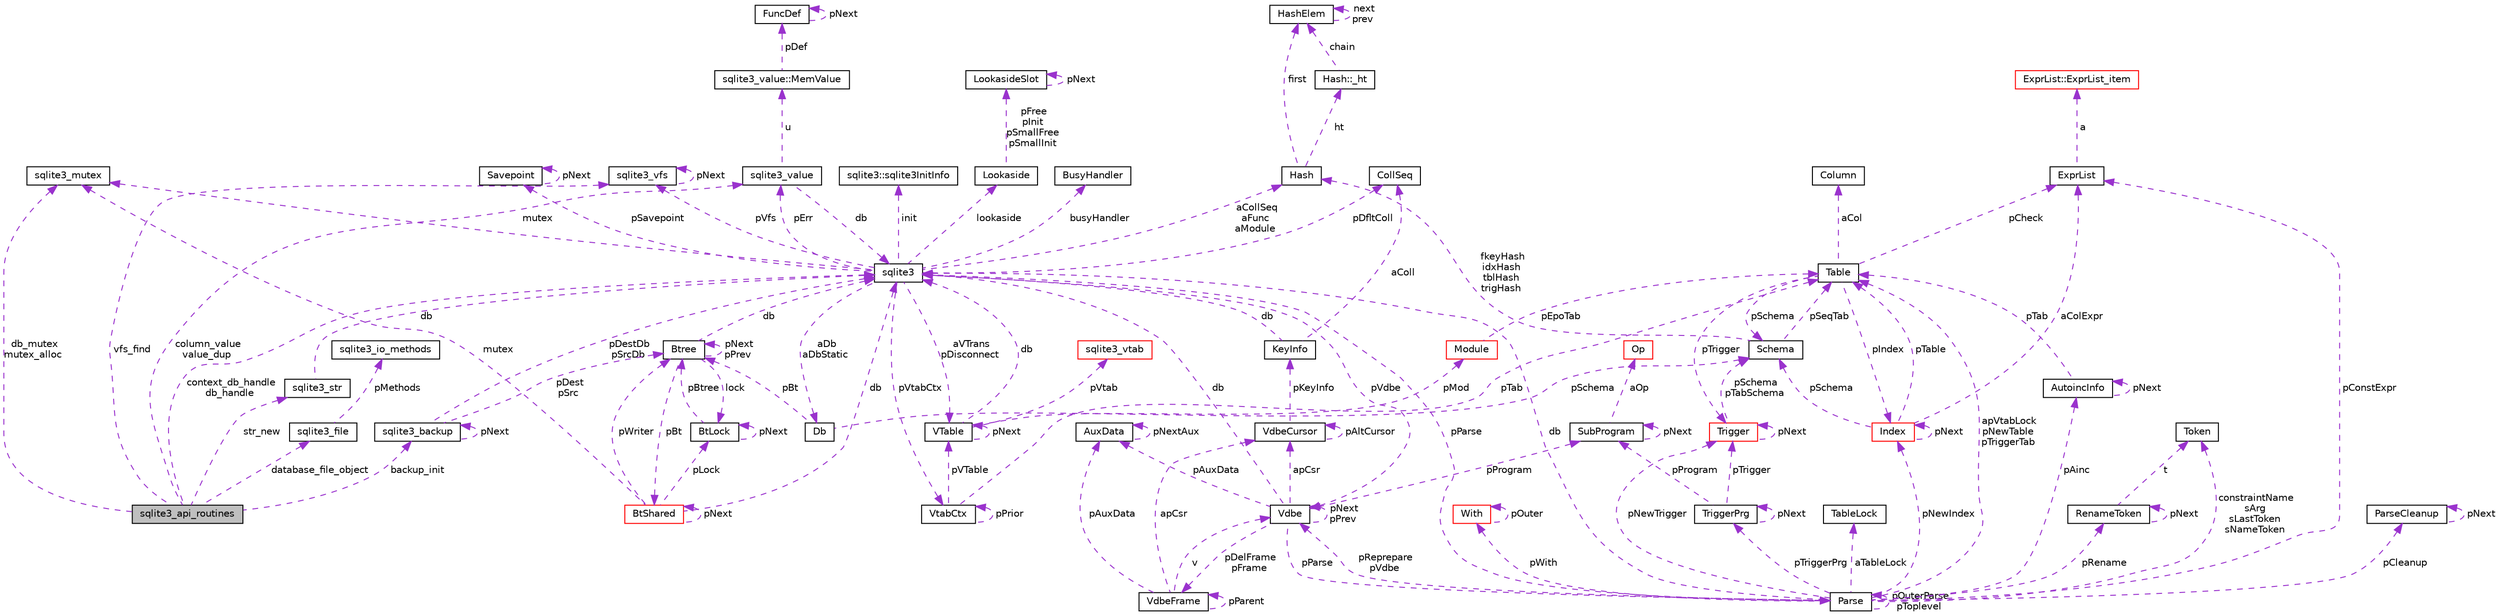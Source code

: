 digraph "sqlite3_api_routines"
{
 // LATEX_PDF_SIZE
  edge [fontname="Helvetica",fontsize="10",labelfontname="Helvetica",labelfontsize="10"];
  node [fontname="Helvetica",fontsize="10",shape=record];
  Node1 [label="sqlite3_api_routines",height=0.2,width=0.4,color="black", fillcolor="grey75", style="filled", fontcolor="black",tooltip=" "];
  Node2 -> Node1 [dir="back",color="darkorchid3",fontsize="10",style="dashed",label=" column_value\nvalue_dup" ,fontname="Helvetica"];
  Node2 [label="sqlite3_value",height=0.2,width=0.4,color="black", fillcolor="white", style="filled",URL="$d0/d9c/structsqlite3__value.html",tooltip=" "];
  Node3 -> Node2 [dir="back",color="darkorchid3",fontsize="10",style="dashed",label=" u" ,fontname="Helvetica"];
  Node3 [label="sqlite3_value::MemValue",height=0.2,width=0.4,color="black", fillcolor="white", style="filled",URL="$d0/d9c/structsqlite3__value.html#d5/da9/unionsqlite3__value_1_1MemValue",tooltip=" "];
  Node4 -> Node3 [dir="back",color="darkorchid3",fontsize="10",style="dashed",label=" pDef" ,fontname="Helvetica"];
  Node4 [label="FuncDef",height=0.2,width=0.4,color="black", fillcolor="white", style="filled",URL="$d1/d3a/structFuncDef.html",tooltip=" "];
  Node4 -> Node4 [dir="back",color="darkorchid3",fontsize="10",style="dashed",label=" pNext" ,fontname="Helvetica"];
  Node5 -> Node2 [dir="back",color="darkorchid3",fontsize="10",style="dashed",label=" db" ,fontname="Helvetica"];
  Node5 [label="sqlite3",height=0.2,width=0.4,color="black", fillcolor="white", style="filled",URL="$d9/dcd/structsqlite3.html",tooltip=" "];
  Node6 -> Node5 [dir="back",color="darkorchid3",fontsize="10",style="dashed",label=" pVfs" ,fontname="Helvetica"];
  Node6 [label="sqlite3_vfs",height=0.2,width=0.4,color="black", fillcolor="white", style="filled",URL="$d3/d36/structsqlite3__vfs.html",tooltip=" "];
  Node6 -> Node6 [dir="back",color="darkorchid3",fontsize="10",style="dashed",label=" pNext" ,fontname="Helvetica"];
  Node7 -> Node5 [dir="back",color="darkorchid3",fontsize="10",style="dashed",label=" pVdbe" ,fontname="Helvetica"];
  Node7 [label="Vdbe",height=0.2,width=0.4,color="black", fillcolor="white", style="filled",URL="$db/d1b/sqlite3_8c.html#de/d53/structVdbe",tooltip=" "];
  Node5 -> Node7 [dir="back",color="darkorchid3",fontsize="10",style="dashed",label=" db" ,fontname="Helvetica"];
  Node7 -> Node7 [dir="back",color="darkorchid3",fontsize="10",style="dashed",label=" pNext\npPrev" ,fontname="Helvetica"];
  Node8 -> Node7 [dir="back",color="darkorchid3",fontsize="10",style="dashed",label=" pParse" ,fontname="Helvetica"];
  Node8 [label="Parse",height=0.2,width=0.4,color="black", fillcolor="white", style="filled",URL="$db/d1b/sqlite3_8c.html#db/dbb/structParse",tooltip=" "];
  Node5 -> Node8 [dir="back",color="darkorchid3",fontsize="10",style="dashed",label=" db" ,fontname="Helvetica"];
  Node7 -> Node8 [dir="back",color="darkorchid3",fontsize="10",style="dashed",label=" pReprepare\npVdbe" ,fontname="Helvetica"];
  Node9 -> Node8 [dir="back",color="darkorchid3",fontsize="10",style="dashed",label=" pConstExpr" ,fontname="Helvetica"];
  Node9 [label="ExprList",height=0.2,width=0.4,color="black", fillcolor="white", style="filled",URL="$db/d1b/sqlite3_8c.html#d5/d5c/structExprList",tooltip=" "];
  Node10 -> Node9 [dir="back",color="darkorchid3",fontsize="10",style="dashed",label=" a" ,fontname="Helvetica"];
  Node10 [label="ExprList::ExprList_item",height=0.2,width=0.4,color="red", fillcolor="white", style="filled",URL="$db/d1b/sqlite3_8c.html#d8/dae/structExprList_1_1ExprList__item",tooltip=" "];
  Node34 -> Node8 [dir="back",color="darkorchid3",fontsize="10",style="dashed",label=" constraintName\nsArg\nsLastToken\nsNameToken" ,fontname="Helvetica"];
  Node34 [label="Token",height=0.2,width=0.4,color="black", fillcolor="white", style="filled",URL="$db/d1b/sqlite3_8c.html#df/dcd/structToken",tooltip=" "];
  Node35 -> Node8 [dir="back",color="darkorchid3",fontsize="10",style="dashed",label=" aTableLock" ,fontname="Helvetica"];
  Node35 [label="TableLock",height=0.2,width=0.4,color="black", fillcolor="white", style="filled",URL="$db/d1b/sqlite3_8c.html#d1/d79/structTableLock",tooltip=" "];
  Node36 -> Node8 [dir="back",color="darkorchid3",fontsize="10",style="dashed",label=" pAinc" ,fontname="Helvetica"];
  Node36 [label="AutoincInfo",height=0.2,width=0.4,color="black", fillcolor="white", style="filled",URL="$db/d1b/sqlite3_8c.html#db/d7b/structAutoincInfo",tooltip=" "];
  Node36 -> Node36 [dir="back",color="darkorchid3",fontsize="10",style="dashed",label=" pNext" ,fontname="Helvetica"];
  Node14 -> Node36 [dir="back",color="darkorchid3",fontsize="10",style="dashed",label=" pTab" ,fontname="Helvetica"];
  Node14 [label="Table",height=0.2,width=0.4,color="black", fillcolor="white", style="filled",URL="$db/d1b/sqlite3_8c.html#dc/dcb/structTable",tooltip=" "];
  Node15 -> Node14 [dir="back",color="darkorchid3",fontsize="10",style="dashed",label=" aCol" ,fontname="Helvetica"];
  Node15 [label="Column",height=0.2,width=0.4,color="black", fillcolor="white", style="filled",URL="$db/d1b/sqlite3_8c.html#dc/dc1/structColumn",tooltip=" "];
  Node16 -> Node14 [dir="back",color="darkorchid3",fontsize="10",style="dashed",label=" pIndex" ,fontname="Helvetica"];
  Node16 [label="Index",height=0.2,width=0.4,color="red", fillcolor="white", style="filled",URL="$db/d1b/sqlite3_8c.html#df/d86/structIndex",tooltip=" "];
  Node14 -> Node16 [dir="back",color="darkorchid3",fontsize="10",style="dashed",label=" pTable" ,fontname="Helvetica"];
  Node16 -> Node16 [dir="back",color="darkorchid3",fontsize="10",style="dashed",label=" pNext" ,fontname="Helvetica"];
  Node17 -> Node16 [dir="back",color="darkorchid3",fontsize="10",style="dashed",label=" pSchema" ,fontname="Helvetica"];
  Node17 [label="Schema",height=0.2,width=0.4,color="black", fillcolor="white", style="filled",URL="$db/d1b/sqlite3_8c.html#d8/db0/structSchema",tooltip=" "];
  Node18 -> Node17 [dir="back",color="darkorchid3",fontsize="10",style="dashed",label=" fkeyHash\nidxHash\ntblHash\ntrigHash" ,fontname="Helvetica"];
  Node18 [label="Hash",height=0.2,width=0.4,color="black", fillcolor="white", style="filled",URL="$db/d1b/sqlite3_8c.html#d1/dbe/structHash",tooltip=" "];
  Node19 -> Node18 [dir="back",color="darkorchid3",fontsize="10",style="dashed",label=" first" ,fontname="Helvetica"];
  Node19 [label="HashElem",height=0.2,width=0.4,color="black", fillcolor="white", style="filled",URL="$db/d1b/sqlite3_8c.html#da/d21/structHashElem",tooltip=" "];
  Node19 -> Node19 [dir="back",color="darkorchid3",fontsize="10",style="dashed",label=" next\nprev" ,fontname="Helvetica"];
  Node20 -> Node18 [dir="back",color="darkorchid3",fontsize="10",style="dashed",label=" ht" ,fontname="Helvetica"];
  Node20 [label="Hash::_ht",height=0.2,width=0.4,color="black", fillcolor="white", style="filled",URL="$db/d1b/sqlite3_8c.html#d7/d1f/structHash_1_1__ht",tooltip=" "];
  Node19 -> Node20 [dir="back",color="darkorchid3",fontsize="10",style="dashed",label=" chain" ,fontname="Helvetica"];
  Node14 -> Node17 [dir="back",color="darkorchid3",fontsize="10",style="dashed",label=" pSeqTab" ,fontname="Helvetica"];
  Node9 -> Node16 [dir="back",color="darkorchid3",fontsize="10",style="dashed",label=" aColExpr" ,fontname="Helvetica"];
  Node9 -> Node14 [dir="back",color="darkorchid3",fontsize="10",style="dashed",label=" pCheck" ,fontname="Helvetica"];
  Node21 -> Node14 [dir="back",color="darkorchid3",fontsize="10",style="dashed",label=" pTrigger" ,fontname="Helvetica"];
  Node21 [label="Trigger",height=0.2,width=0.4,color="red", fillcolor="white", style="filled",URL="$db/d1b/sqlite3_8c.html#dc/d15/structTrigger",tooltip=" "];
  Node17 -> Node21 [dir="back",color="darkorchid3",fontsize="10",style="dashed",label=" pSchema\npTabSchema" ,fontname="Helvetica"];
  Node21 -> Node21 [dir="back",color="darkorchid3",fontsize="10",style="dashed",label=" pNext" ,fontname="Helvetica"];
  Node17 -> Node14 [dir="back",color="darkorchid3",fontsize="10",style="dashed",label=" pSchema" ,fontname="Helvetica"];
  Node8 -> Node8 [dir="back",color="darkorchid3",fontsize="10",style="dashed",label=" pOuterParse\npToplevel" ,fontname="Helvetica"];
  Node14 -> Node8 [dir="back",color="darkorchid3",fontsize="10",style="dashed",label=" apVtabLock\npNewTable\npTriggerTab" ,fontname="Helvetica"];
  Node37 -> Node8 [dir="back",color="darkorchid3",fontsize="10",style="dashed",label=" pTriggerPrg" ,fontname="Helvetica"];
  Node37 [label="TriggerPrg",height=0.2,width=0.4,color="black", fillcolor="white", style="filled",URL="$db/d1b/sqlite3_8c.html#d9/d62/structTriggerPrg",tooltip=" "];
  Node21 -> Node37 [dir="back",color="darkorchid3",fontsize="10",style="dashed",label=" pTrigger" ,fontname="Helvetica"];
  Node37 -> Node37 [dir="back",color="darkorchid3",fontsize="10",style="dashed",label=" pNext" ,fontname="Helvetica"];
  Node38 -> Node37 [dir="back",color="darkorchid3",fontsize="10",style="dashed",label=" pProgram" ,fontname="Helvetica"];
  Node38 [label="SubProgram",height=0.2,width=0.4,color="black", fillcolor="white", style="filled",URL="$db/d1b/sqlite3_8c.html#de/d7a/structSubProgram",tooltip=" "];
  Node39 -> Node38 [dir="back",color="darkorchid3",fontsize="10",style="dashed",label=" aOp" ,fontname="Helvetica"];
  Node39 [label="Op",height=0.2,width=0.4,color="red", fillcolor="white", style="filled",URL="$db/d1b/sqlite3_8c.html#d5/d1d/structVdbeOp",tooltip=" "];
  Node38 -> Node38 [dir="back",color="darkorchid3",fontsize="10",style="dashed",label=" pNext" ,fontname="Helvetica"];
  Node48 -> Node8 [dir="back",color="darkorchid3",fontsize="10",style="dashed",label=" pCleanup" ,fontname="Helvetica"];
  Node48 [label="ParseCleanup",height=0.2,width=0.4,color="black", fillcolor="white", style="filled",URL="$de/d52/structParseCleanup.html",tooltip=" "];
  Node48 -> Node48 [dir="back",color="darkorchid3",fontsize="10",style="dashed",label=" pNext" ,fontname="Helvetica"];
  Node16 -> Node8 [dir="back",color="darkorchid3",fontsize="10",style="dashed",label=" pNewIndex" ,fontname="Helvetica"];
  Node21 -> Node8 [dir="back",color="darkorchid3",fontsize="10",style="dashed",label=" pNewTrigger" ,fontname="Helvetica"];
  Node28 -> Node8 [dir="back",color="darkorchid3",fontsize="10",style="dashed",label=" pWith" ,fontname="Helvetica"];
  Node28 [label="With",height=0.2,width=0.4,color="red", fillcolor="white", style="filled",URL="$db/d1b/sqlite3_8c.html#df/d70/structWith",tooltip=" "];
  Node28 -> Node28 [dir="back",color="darkorchid3",fontsize="10",style="dashed",label=" pOuter" ,fontname="Helvetica"];
  Node49 -> Node8 [dir="back",color="darkorchid3",fontsize="10",style="dashed",label=" pRename" ,fontname="Helvetica"];
  Node49 [label="RenameToken",height=0.2,width=0.4,color="black", fillcolor="white", style="filled",URL="$db/d1b/sqlite3_8c.html#d7/db5/structRenameToken",tooltip=" "];
  Node34 -> Node49 [dir="back",color="darkorchid3",fontsize="10",style="dashed",label=" t" ,fontname="Helvetica"];
  Node49 -> Node49 [dir="back",color="darkorchid3",fontsize="10",style="dashed",label=" pNext" ,fontname="Helvetica"];
  Node50 -> Node7 [dir="back",color="darkorchid3",fontsize="10",style="dashed",label=" apCsr" ,fontname="Helvetica"];
  Node50 [label="VdbeCursor",height=0.2,width=0.4,color="black", fillcolor="white", style="filled",URL="$db/d1b/sqlite3_8c.html#d0/dd5/structVdbeCursor",tooltip=" "];
  Node50 -> Node50 [dir="back",color="darkorchid3",fontsize="10",style="dashed",label=" pAltCursor" ,fontname="Helvetica"];
  Node47 -> Node50 [dir="back",color="darkorchid3",fontsize="10",style="dashed",label=" pKeyInfo" ,fontname="Helvetica"];
  Node47 [label="KeyInfo",height=0.2,width=0.4,color="black", fillcolor="white", style="filled",URL="$db/d1b/sqlite3_8c.html#d2/d51/structKeyInfo",tooltip=" "];
  Node5 -> Node47 [dir="back",color="darkorchid3",fontsize="10",style="dashed",label=" db" ,fontname="Helvetica"];
  Node42 -> Node47 [dir="back",color="darkorchid3",fontsize="10",style="dashed",label=" aColl" ,fontname="Helvetica"];
  Node42 [label="CollSeq",height=0.2,width=0.4,color="black", fillcolor="white", style="filled",URL="$d1/d4e/structCollSeq.html",tooltip=" "];
  Node51 -> Node7 [dir="back",color="darkorchid3",fontsize="10",style="dashed",label=" pDelFrame\npFrame" ,fontname="Helvetica"];
  Node51 [label="VdbeFrame",height=0.2,width=0.4,color="black", fillcolor="white", style="filled",URL="$db/d1b/sqlite3_8c.html#df/db1/structVdbeFrame",tooltip=" "];
  Node7 -> Node51 [dir="back",color="darkorchid3",fontsize="10",style="dashed",label=" v" ,fontname="Helvetica"];
  Node51 -> Node51 [dir="back",color="darkorchid3",fontsize="10",style="dashed",label=" pParent" ,fontname="Helvetica"];
  Node50 -> Node51 [dir="back",color="darkorchid3",fontsize="10",style="dashed",label=" apCsr" ,fontname="Helvetica"];
  Node52 -> Node51 [dir="back",color="darkorchid3",fontsize="10",style="dashed",label=" pAuxData" ,fontname="Helvetica"];
  Node52 [label="AuxData",height=0.2,width=0.4,color="black", fillcolor="white", style="filled",URL="$d7/d4c/structAuxData.html",tooltip=" "];
  Node52 -> Node52 [dir="back",color="darkorchid3",fontsize="10",style="dashed",label=" pNextAux" ,fontname="Helvetica"];
  Node38 -> Node7 [dir="back",color="darkorchid3",fontsize="10",style="dashed",label=" pProgram" ,fontname="Helvetica"];
  Node52 -> Node7 [dir="back",color="darkorchid3",fontsize="10",style="dashed",label=" pAuxData" ,fontname="Helvetica"];
  Node42 -> Node5 [dir="back",color="darkorchid3",fontsize="10",style="dashed",label=" pDfltColl" ,fontname="Helvetica"];
  Node53 -> Node5 [dir="back",color="darkorchid3",fontsize="10",style="dashed",label=" mutex" ,fontname="Helvetica"];
  Node53 [label="sqlite3_mutex",height=0.2,width=0.4,color="black", fillcolor="white", style="filled",URL="$db/d1b/sqlite3_8c.html#d5/d3c/structsqlite3__mutex",tooltip=" "];
  Node54 -> Node5 [dir="back",color="darkorchid3",fontsize="10",style="dashed",label=" aDb\naDbStatic" ,fontname="Helvetica"];
  Node54 [label="Db",height=0.2,width=0.4,color="black", fillcolor="white", style="filled",URL="$db/d1b/sqlite3_8c.html#d2/d6b/structDb",tooltip=" "];
  Node55 -> Node54 [dir="back",color="darkorchid3",fontsize="10",style="dashed",label=" pBt" ,fontname="Helvetica"];
  Node55 [label="Btree",height=0.2,width=0.4,color="black", fillcolor="white", style="filled",URL="$db/d1b/sqlite3_8c.html#dd/db3/structBtree",tooltip=" "];
  Node5 -> Node55 [dir="back",color="darkorchid3",fontsize="10",style="dashed",label=" db" ,fontname="Helvetica"];
  Node56 -> Node55 [dir="back",color="darkorchid3",fontsize="10",style="dashed",label=" pBt" ,fontname="Helvetica"];
  Node56 [label="BtShared",height=0.2,width=0.4,color="red", fillcolor="white", style="filled",URL="$d4/da0/structBtShared.html",tooltip=" "];
  Node5 -> Node56 [dir="back",color="darkorchid3",fontsize="10",style="dashed",label=" db" ,fontname="Helvetica"];
  Node53 -> Node56 [dir="back",color="darkorchid3",fontsize="10",style="dashed",label=" mutex" ,fontname="Helvetica"];
  Node56 -> Node56 [dir="back",color="darkorchid3",fontsize="10",style="dashed",label=" pNext" ,fontname="Helvetica"];
  Node71 -> Node56 [dir="back",color="darkorchid3",fontsize="10",style="dashed",label=" pLock" ,fontname="Helvetica"];
  Node71 [label="BtLock",height=0.2,width=0.4,color="black", fillcolor="white", style="filled",URL="$db/d1b/sqlite3_8c.html#db/dc1/structBtLock",tooltip=" "];
  Node55 -> Node71 [dir="back",color="darkorchid3",fontsize="10",style="dashed",label=" pBtree" ,fontname="Helvetica"];
  Node71 -> Node71 [dir="back",color="darkorchid3",fontsize="10",style="dashed",label=" pNext" ,fontname="Helvetica"];
  Node55 -> Node56 [dir="back",color="darkorchid3",fontsize="10",style="dashed",label=" pWriter" ,fontname="Helvetica"];
  Node55 -> Node55 [dir="back",color="darkorchid3",fontsize="10",style="dashed",label=" pNext\npPrev" ,fontname="Helvetica"];
  Node71 -> Node55 [dir="back",color="darkorchid3",fontsize="10",style="dashed",label=" lock" ,fontname="Helvetica"];
  Node17 -> Node54 [dir="back",color="darkorchid3",fontsize="10",style="dashed",label=" pSchema" ,fontname="Helvetica"];
  Node72 -> Node5 [dir="back",color="darkorchid3",fontsize="10",style="dashed",label=" init" ,fontname="Helvetica"];
  Node72 [label="sqlite3::sqlite3InitInfo",height=0.2,width=0.4,color="black", fillcolor="white", style="filled",URL="$d9/dcd/structsqlite3.html#df/d52/structsqlite3_1_1sqlite3InitInfo",tooltip=" "];
  Node8 -> Node5 [dir="back",color="darkorchid3",fontsize="10",style="dashed",label=" pParse" ,fontname="Helvetica"];
  Node2 -> Node5 [dir="back",color="darkorchid3",fontsize="10",style="dashed",label=" pErr" ,fontname="Helvetica"];
  Node73 -> Node5 [dir="back",color="darkorchid3",fontsize="10",style="dashed",label=" lookaside" ,fontname="Helvetica"];
  Node73 [label="Lookaside",height=0.2,width=0.4,color="black", fillcolor="white", style="filled",URL="$db/d1b/sqlite3_8c.html#d9/d54/structLookaside",tooltip=" "];
  Node74 -> Node73 [dir="back",color="darkorchid3",fontsize="10",style="dashed",label=" pFree\npInit\npSmallFree\npSmallInit" ,fontname="Helvetica"];
  Node74 [label="LookasideSlot",height=0.2,width=0.4,color="black", fillcolor="white", style="filled",URL="$db/d1b/sqlite3_8c.html#d1/de0/structLookasideSlot",tooltip=" "];
  Node74 -> Node74 [dir="back",color="darkorchid3",fontsize="10",style="dashed",label=" pNext" ,fontname="Helvetica"];
  Node18 -> Node5 [dir="back",color="darkorchid3",fontsize="10",style="dashed",label=" aCollSeq\naFunc\naModule" ,fontname="Helvetica"];
  Node75 -> Node5 [dir="back",color="darkorchid3",fontsize="10",style="dashed",label=" pVtabCtx" ,fontname="Helvetica"];
  Node75 [label="VtabCtx",height=0.2,width=0.4,color="black", fillcolor="white", style="filled",URL="$db/d1b/sqlite3_8c.html#d3/d4f/structVtabCtx",tooltip=" "];
  Node43 -> Node75 [dir="back",color="darkorchid3",fontsize="10",style="dashed",label=" pVTable" ,fontname="Helvetica"];
  Node43 [label="VTable",height=0.2,width=0.4,color="black", fillcolor="white", style="filled",URL="$db/d1b/sqlite3_8c.html#d9/dde/structVTable",tooltip=" "];
  Node5 -> Node43 [dir="back",color="darkorchid3",fontsize="10",style="dashed",label=" db" ,fontname="Helvetica"];
  Node44 -> Node43 [dir="back",color="darkorchid3",fontsize="10",style="dashed",label=" pMod" ,fontname="Helvetica"];
  Node44 [label="Module",height=0.2,width=0.4,color="red", fillcolor="white", style="filled",URL="$d0/dc5/structModule.html",tooltip=" "];
  Node14 -> Node44 [dir="back",color="darkorchid3",fontsize="10",style="dashed",label=" pEpoTab" ,fontname="Helvetica"];
  Node46 -> Node43 [dir="back",color="darkorchid3",fontsize="10",style="dashed",label=" pVtab" ,fontname="Helvetica"];
  Node46 [label="sqlite3_vtab",height=0.2,width=0.4,color="red", fillcolor="white", style="filled",URL="$de/dd3/sqlite3_8h.html#d3/d12/structsqlite3__vtab",tooltip=" "];
  Node43 -> Node43 [dir="back",color="darkorchid3",fontsize="10",style="dashed",label=" pNext" ,fontname="Helvetica"];
  Node14 -> Node75 [dir="back",color="darkorchid3",fontsize="10",style="dashed",label=" pTab" ,fontname="Helvetica"];
  Node75 -> Node75 [dir="back",color="darkorchid3",fontsize="10",style="dashed",label=" pPrior" ,fontname="Helvetica"];
  Node43 -> Node5 [dir="back",color="darkorchid3",fontsize="10",style="dashed",label=" aVTrans\npDisconnect" ,fontname="Helvetica"];
  Node76 -> Node5 [dir="back",color="darkorchid3",fontsize="10",style="dashed",label=" busyHandler" ,fontname="Helvetica"];
  Node76 [label="BusyHandler",height=0.2,width=0.4,color="black", fillcolor="white", style="filled",URL="$dc/d2e/structBusyHandler.html",tooltip=" "];
  Node77 -> Node5 [dir="back",color="darkorchid3",fontsize="10",style="dashed",label=" pSavepoint" ,fontname="Helvetica"];
  Node77 [label="Savepoint",height=0.2,width=0.4,color="black", fillcolor="white", style="filled",URL="$db/d1b/sqlite3_8c.html#d3/d2f/structSavepoint",tooltip=" "];
  Node77 -> Node77 [dir="back",color="darkorchid3",fontsize="10",style="dashed",label=" pNext" ,fontname="Helvetica"];
  Node5 -> Node1 [dir="back",color="darkorchid3",fontsize="10",style="dashed",label=" context_db_handle\ndb_handle" ,fontname="Helvetica"];
  Node53 -> Node1 [dir="back",color="darkorchid3",fontsize="10",style="dashed",label=" db_mutex\nmutex_alloc" ,fontname="Helvetica"];
  Node6 -> Node1 [dir="back",color="darkorchid3",fontsize="10",style="dashed",label=" vfs_find" ,fontname="Helvetica"];
  Node61 -> Node1 [dir="back",color="darkorchid3",fontsize="10",style="dashed",label=" backup_init" ,fontname="Helvetica"];
  Node61 [label="sqlite3_backup",height=0.2,width=0.4,color="black", fillcolor="white", style="filled",URL="$db/d1b/sqlite3_8c.html#d4/da8/structsqlite3__backup",tooltip=" "];
  Node5 -> Node61 [dir="back",color="darkorchid3",fontsize="10",style="dashed",label=" pDestDb\npSrcDb" ,fontname="Helvetica"];
  Node55 -> Node61 [dir="back",color="darkorchid3",fontsize="10",style="dashed",label=" pDest\npSrc" ,fontname="Helvetica"];
  Node61 -> Node61 [dir="back",color="darkorchid3",fontsize="10",style="dashed",label=" pNext" ,fontname="Helvetica"];
  Node78 -> Node1 [dir="back",color="darkorchid3",fontsize="10",style="dashed",label=" str_new" ,fontname="Helvetica"];
  Node78 [label="sqlite3_str",height=0.2,width=0.4,color="black", fillcolor="white", style="filled",URL="$db/d1b/sqlite3_8c.html#d3/def/structsqlite3__str",tooltip=" "];
  Node5 -> Node78 [dir="back",color="darkorchid3",fontsize="10",style="dashed",label=" db" ,fontname="Helvetica"];
  Node59 -> Node1 [dir="back",color="darkorchid3",fontsize="10",style="dashed",label=" database_file_object" ,fontname="Helvetica"];
  Node59 [label="sqlite3_file",height=0.2,width=0.4,color="black", fillcolor="white", style="filled",URL="$de/dd3/sqlite3_8h.html#db/db0/structsqlite3__file",tooltip=" "];
  Node60 -> Node59 [dir="back",color="darkorchid3",fontsize="10",style="dashed",label=" pMethods" ,fontname="Helvetica"];
  Node60 [label="sqlite3_io_methods",height=0.2,width=0.4,color="black", fillcolor="white", style="filled",URL="$d9/df3/structsqlite3__io__methods.html",tooltip=" "];
}
